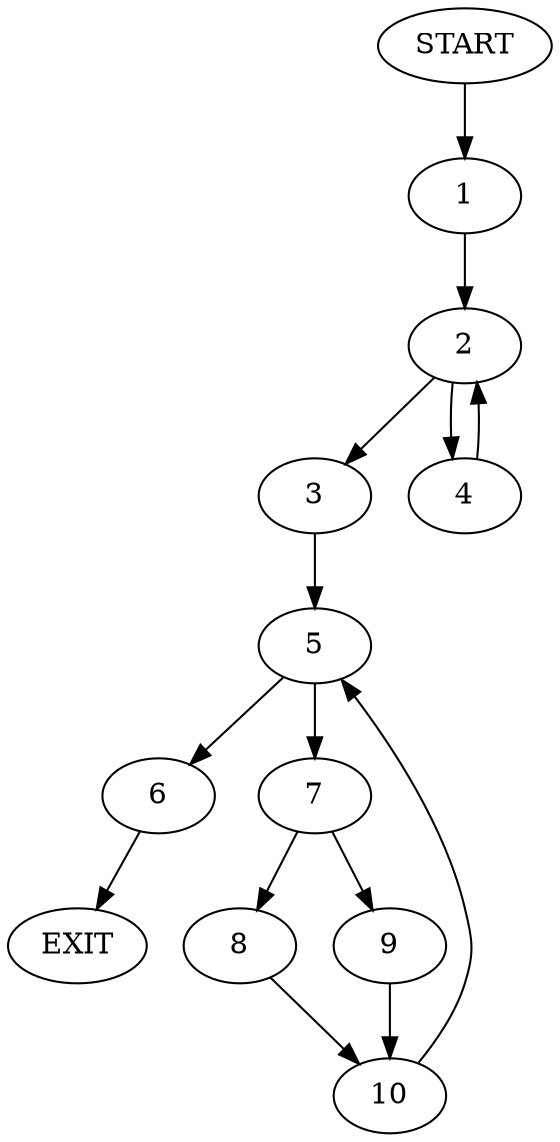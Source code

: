 digraph {
0 [label="START"]
11 [label="EXIT"]
0 -> 1
1 -> 2
2 -> 3
2 -> 4
3 -> 5
4 -> 2
5 -> 6
5 -> 7
6 -> 11
7 -> 8
7 -> 9
8 -> 10
9 -> 10
10 -> 5
}
